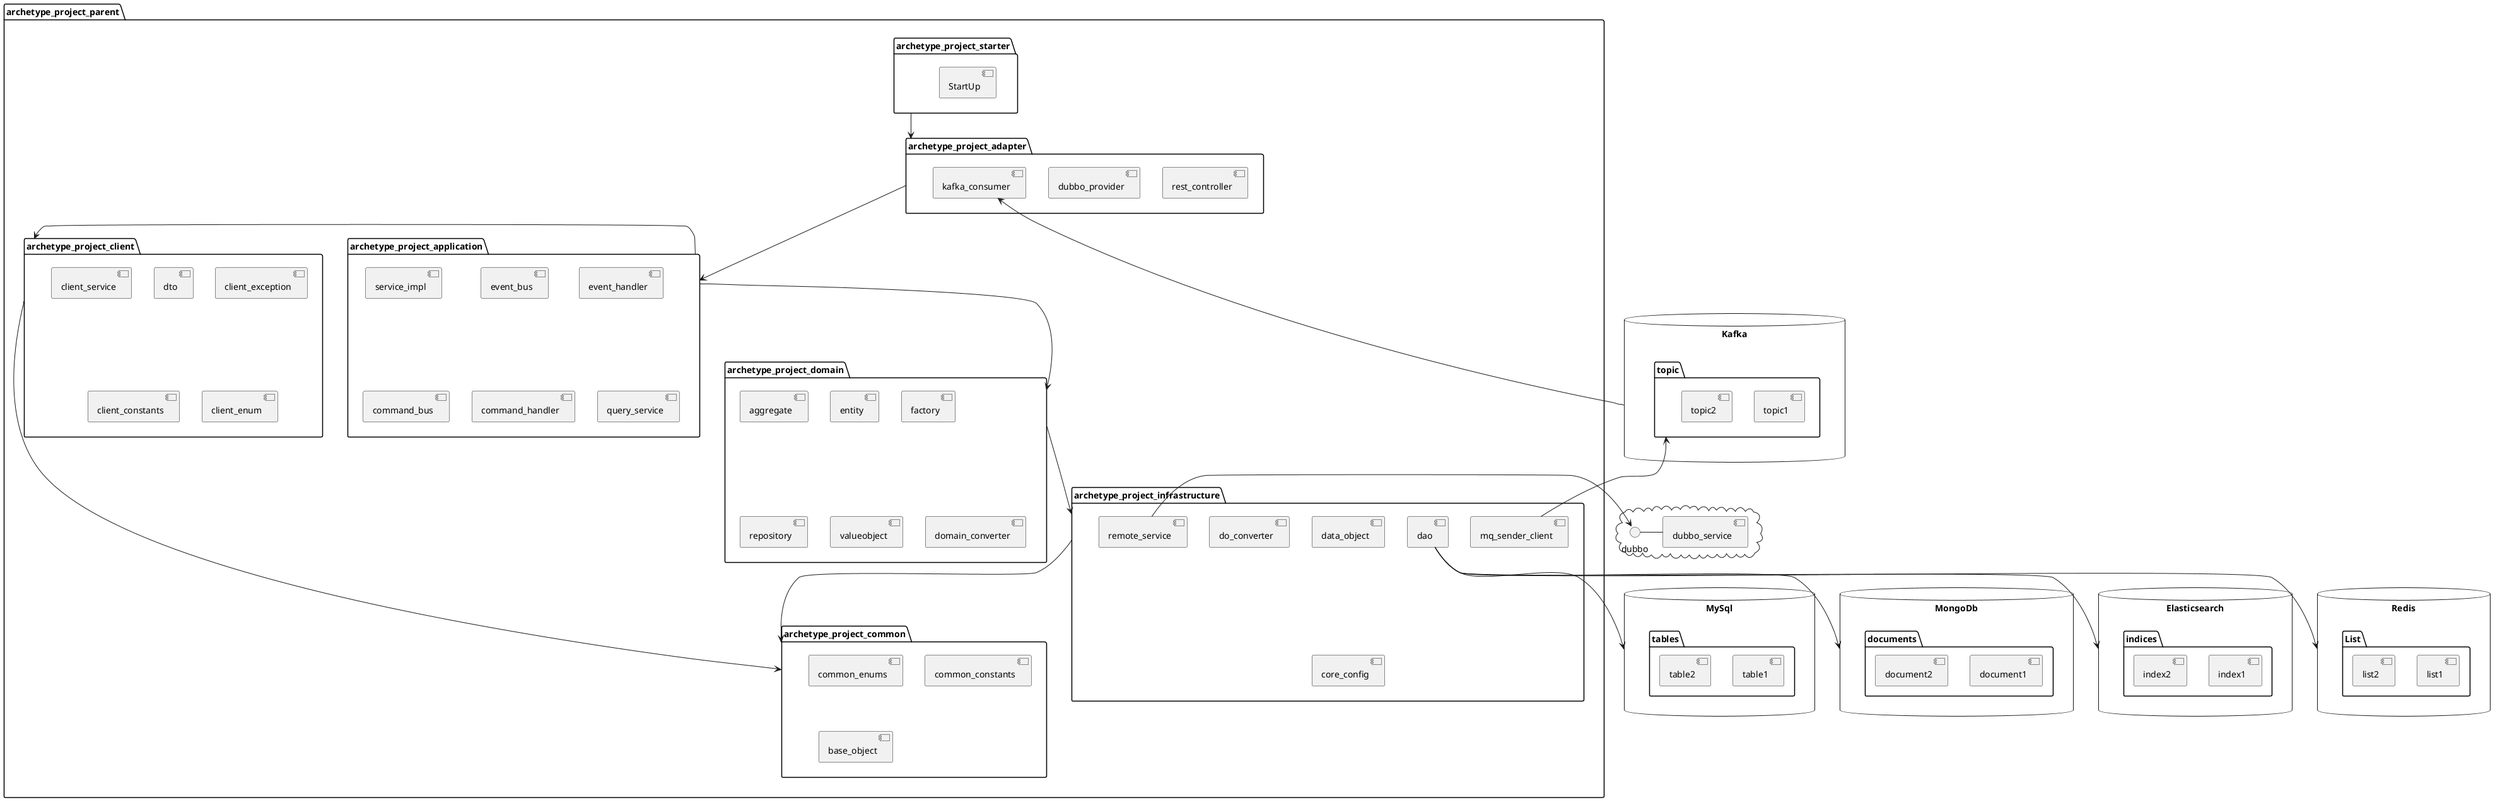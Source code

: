 @startuml

package archetype_project_parent {
    package archetype_project_starter {
        [StartUp]
    }

    package archetype_project_adapter{
        [rest_controller]
        [dubbo_provider]
        [kafka_consumer]
    }

    package archetype_project_client {
        [client_service]
        [dto]
        [client_exception]
        [client_constants]
        [client_enum]
    }

    package archetype_project_application {
        [service_impl]
        [event_bus]
        [event_handler]
        [command_bus]
        [command_handler]
        [query_service]
    }

    package archetype_project_domain {
        [aggregate]
        [entity]
        [factory]
        [repository]
        [valueobject]
        [domain_converter]
    }

    package archetype_project_infrastructure {
        [dao]
        [mq_sender_client]
        [remote_service]
        [data_object]
        [do_converter]
        [core_config]

    }

    package archetype_project_common {
        [common_enums]
        [common_constants]
        [base_object]
    }
}

archetype_project_starter --> archetype_project_adapter
archetype_project_adapter --> archetype_project_application
archetype_project_application --> archetype_project_domain
archetype_project_application -left-> archetype_project_client
archetype_project_client -down-> archetype_project_common
archetype_project_domain -down-> archetype_project_infrastructure
archetype_project_infrastructure --> archetype_project_common



database "MySql" {
  folder "tables" {
	[table1]
	[table2]
  }
}

cloud {
  dubbo -[dubbo_service]
}

database "MongoDb" {
  folder "documents" {
	[document1]
	[document2]
  }
}

database "Elasticsearch" {
  folder "indices" {
	[index1]
	[index2]
  }
}

database "Redis" {
  folder "List" {
	[list1]
	[list2]
  }
}

database "Kafka" {
  folder "topic" {
	[topic1]
	[topic2]
  }
}

[remote_service] -right-> dubbo
[mq_sender_client] -up-> topic
[dao] --> MySql
[dao] --> MongoDb
[dao] --> Elasticsearch
[dao] --> Redis
[kafka_consumer] <-- Kafka


@enduml